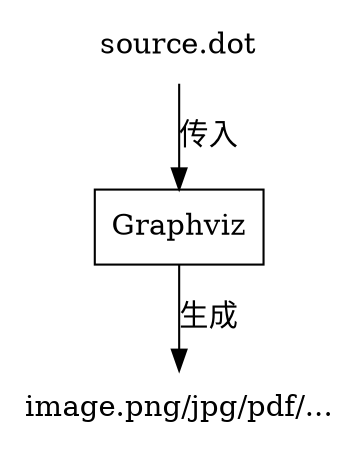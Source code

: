 digraph show {

    // node

    source [label = "source.dot", shape = plaintext];

    graphviz [label = "Graphviz", shape = box];

    image [label = "image.png/jpg/pdf/...", shape = plaintext];

    // edge

    source -> graphviz [label = "传入"];

    graphviz -> image [label = "生成"];
}
